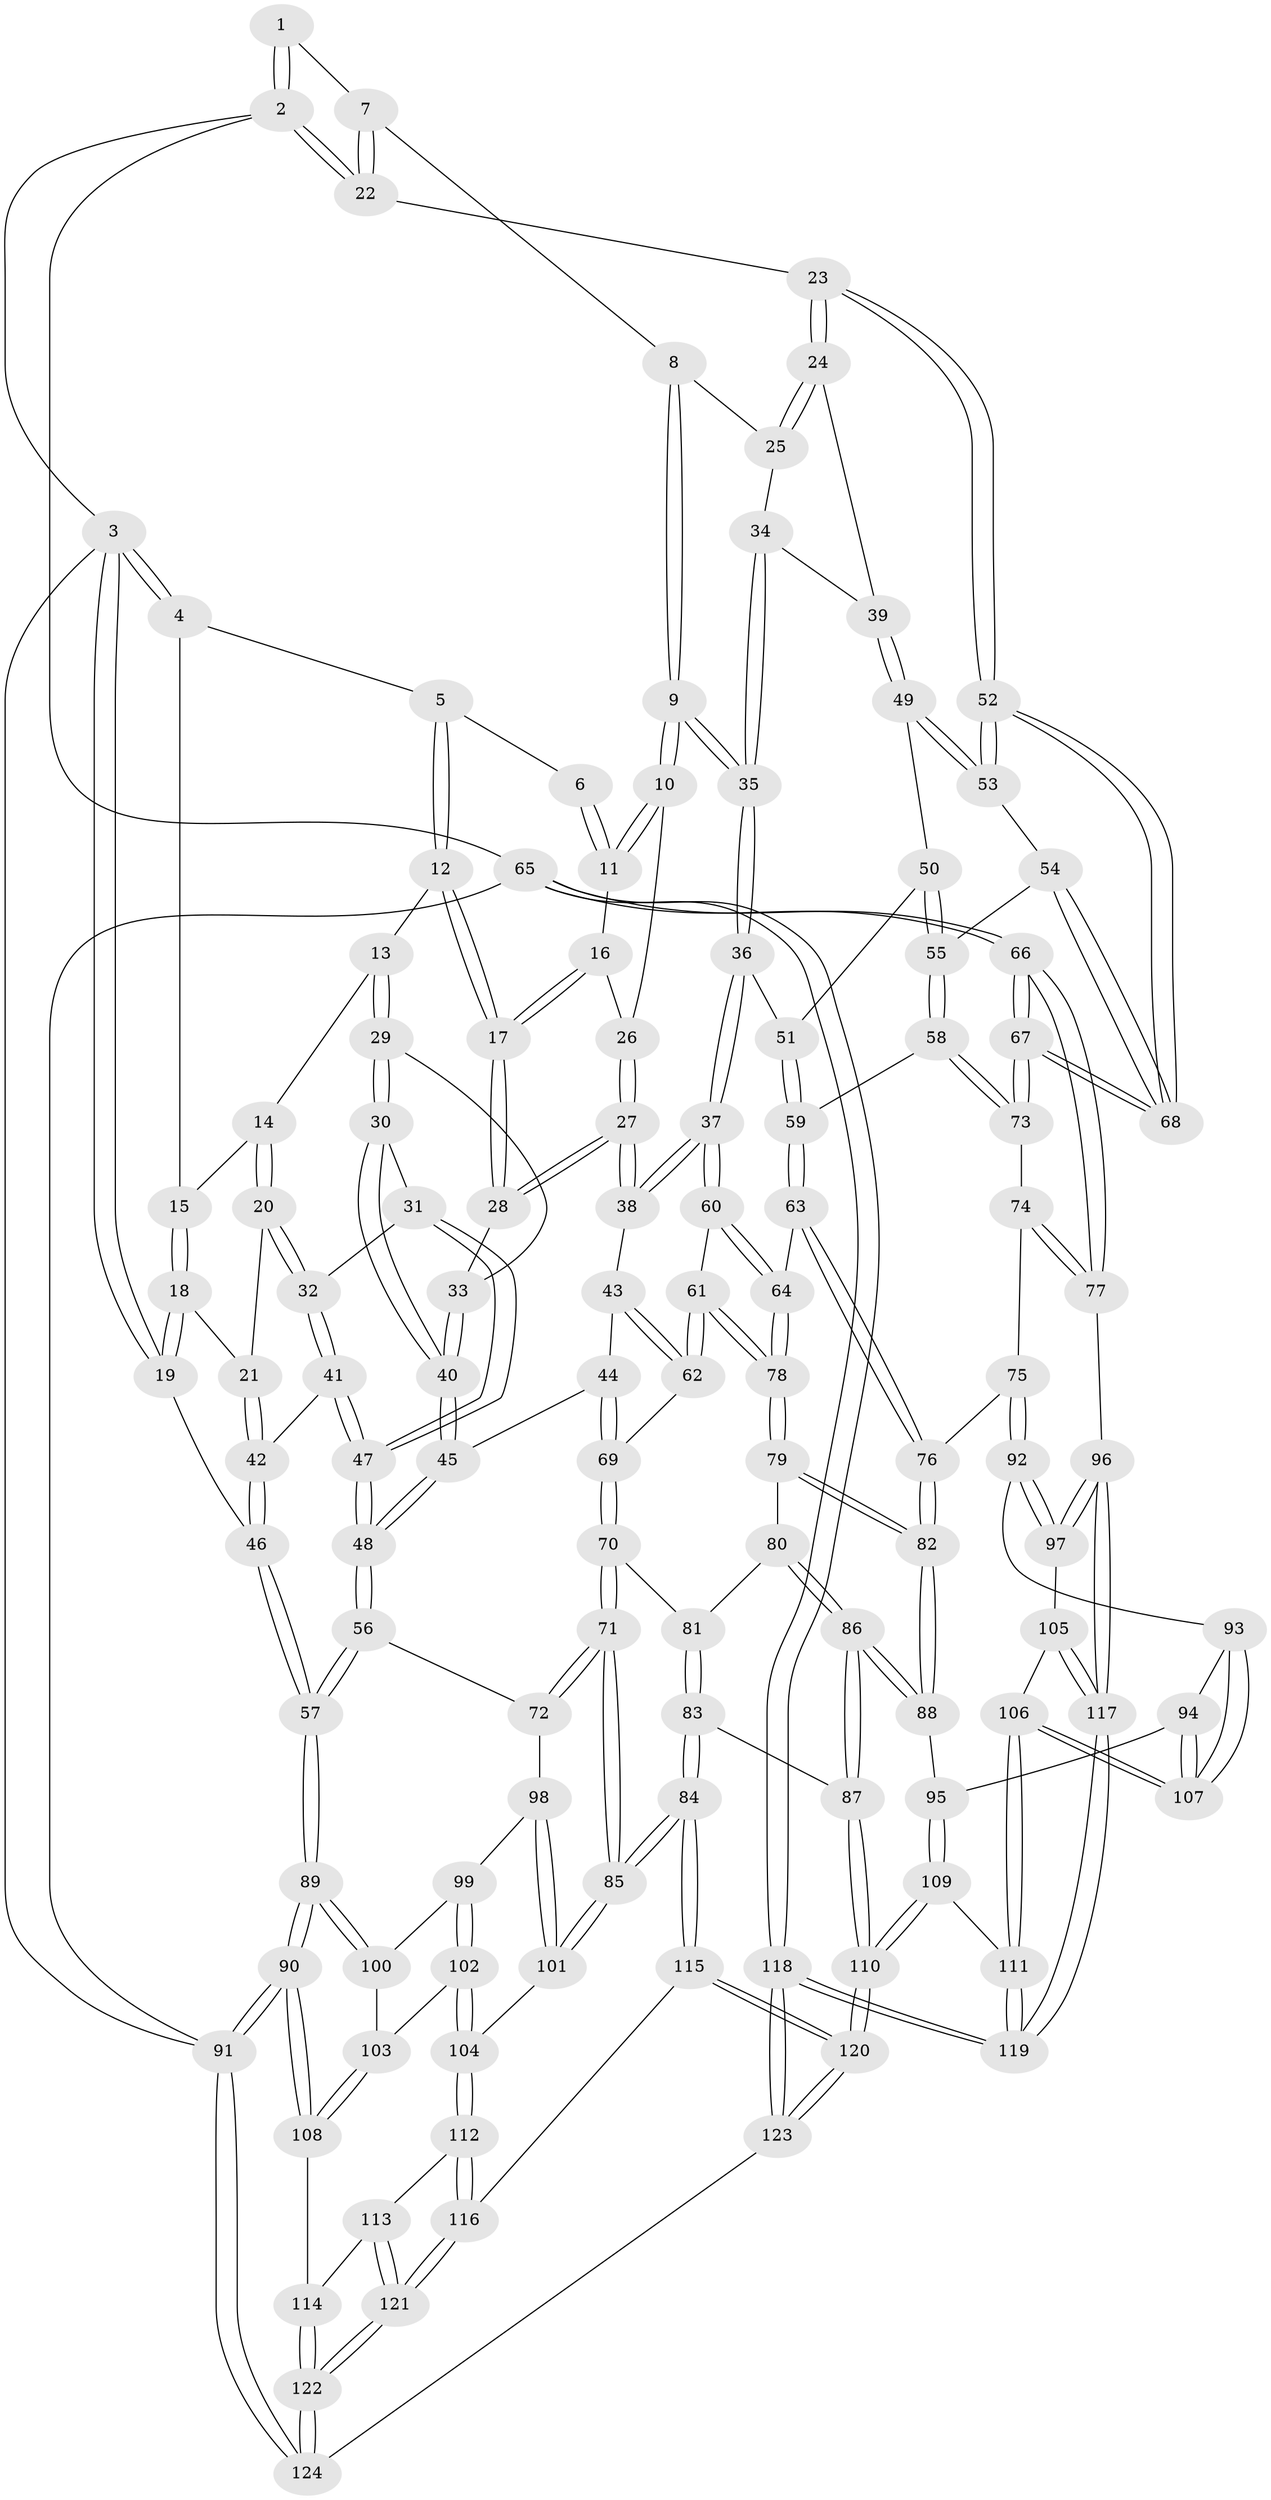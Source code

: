 // coarse degree distribution, {3: 0.16216216216216217, 7: 0.013513513513513514, 6: 0.10810810810810811, 4: 0.4864864864864865, 5: 0.22972972972972974}
// Generated by graph-tools (version 1.1) at 2025/24/03/03/25 07:24:36]
// undirected, 124 vertices, 307 edges
graph export_dot {
graph [start="1"]
  node [color=gray90,style=filled];
  1 [pos="+0.729189085514075+0"];
  2 [pos="+1+0"];
  3 [pos="+0+0"];
  4 [pos="+0+0"];
  5 [pos="+0.23900914409163382+0"];
  6 [pos="+0.6409834288778957+0"];
  7 [pos="+0.8222770481145186+0.08488626588894199"];
  8 [pos="+0.8189696060122807+0.08813047522836229"];
  9 [pos="+0.6641638610795136+0.1441037061624468"];
  10 [pos="+0.6421797239523533+0.11079079094357096"];
  11 [pos="+0.6206389949145197+0.008255614591761258"];
  12 [pos="+0.28583208883469535+0.02353635020049444"];
  13 [pos="+0.23185601123599736+0.08829735351077915"];
  14 [pos="+0.10760214412485367+0.11092152084280699"];
  15 [pos="+0.06326891987791058+0.04870516694726492"];
  16 [pos="+0.434248464671335+0.06382366531040512"];
  17 [pos="+0.32674710362042025+0.06444364493599325"];
  18 [pos="+0.014770653462898305+0.19659431925573434"];
  19 [pos="+0+0.23387897056907245"];
  20 [pos="+0.03987416759491714+0.19761093849916847"];
  21 [pos="+0.03160007585462796+0.19781507759531144"];
  22 [pos="+1+0"];
  23 [pos="+1+0"];
  24 [pos="+0.9184041979498977+0.19802802559177676"];
  25 [pos="+0.8645796232014136+0.1876396692402441"];
  26 [pos="+0.5178594634101017+0.143964907464079"];
  27 [pos="+0.4080641421192317+0.2152009923165532"];
  28 [pos="+0.38192434062450853+0.19257209145527487"];
  29 [pos="+0.19407990979479695+0.1857418132820223"];
  30 [pos="+0.17521576968839253+0.2191471843244572"];
  31 [pos="+0.15672766563294166+0.22642493230486013"];
  32 [pos="+0.1225757192082627+0.22780872530502927"];
  33 [pos="+0.31593273485023876+0.23255508294998217"];
  34 [pos="+0.798857483930406+0.21437338944760786"];
  35 [pos="+0.6757877620020043+0.22566158026274438"];
  36 [pos="+0.6656854108959722+0.27462309911632954"];
  37 [pos="+0.5726864280121226+0.34700209961914785"];
  38 [pos="+0.4468913748298576+0.30605211515257325"];
  39 [pos="+0.8867638482014826+0.2953662805856303"];
  40 [pos="+0.25396521602340244+0.29088709605105245"];
  41 [pos="+0.08588937923168846+0.3606567069922397"];
  42 [pos="+0.08512517802446155+0.3606942103513978"];
  43 [pos="+0.41388342536737677+0.3336677140605381"];
  44 [pos="+0.30133546050375337+0.39634875289123966"];
  45 [pos="+0.26973848198849504+0.3992677461624433"];
  46 [pos="+0+0.4188808831464043"];
  47 [pos="+0.1642540692357349+0.3943580198836973"];
  48 [pos="+0.21716310173116685+0.4403682535810094"];
  49 [pos="+0.8861085574293475+0.30898080383611176"];
  50 [pos="+0.8074566941860417+0.3288454543371273"];
  51 [pos="+0.7029724542221053+0.3029089226055479"];
  52 [pos="+1+0.2741495229653768"];
  53 [pos="+0.914781831417945+0.334148597105949"];
  54 [pos="+0.9080511987577804+0.4403468519998114"];
  55 [pos="+0.8499331590592217+0.4535569003886737"];
  56 [pos="+0.19293472265246658+0.5302665454263026"];
  57 [pos="+0+0.46551605495632886"];
  58 [pos="+0.845578776517409+0.4567561426539235"];
  59 [pos="+0.7643373567611411+0.45296245328036666"];
  60 [pos="+0.5724421617444271+0.41871637594920025"];
  61 [pos="+0.49876633070212456+0.5067806347414177"];
  62 [pos="+0.4327729652745471+0.5114897709356065"];
  63 [pos="+0.6891267781946396+0.5385008498938403"];
  64 [pos="+0.6732241904052305+0.5253403318594663"];
  65 [pos="+1+1"];
  66 [pos="+1+0.674680701177328"];
  67 [pos="+1+0.6691559192252381"];
  68 [pos="+1+0.5832477648690771"];
  69 [pos="+0.419237986343168+0.5159907962356932"];
  70 [pos="+0.37092966315295484+0.5798535175567124"];
  71 [pos="+0.24394733177026237+0.6047560282681589"];
  72 [pos="+0.20927143027306894+0.5831399428161474"];
  73 [pos="+0.8415864614412119+0.5046237115984276"];
  74 [pos="+0.8399480042213338+0.512559855725551"];
  75 [pos="+0.7544330274331359+0.6215925658289825"];
  76 [pos="+0.6981483148235379+0.5712818040433513"];
  77 [pos="+0.9979410648946792+0.7084120831142152"];
  78 [pos="+0.522438938106399+0.5818477174516977"];
  79 [pos="+0.5255886211341115+0.6054077113970391"];
  80 [pos="+0.409662547779174+0.6183586153278529"];
  81 [pos="+0.38042956594334354+0.589974340640816"];
  82 [pos="+0.5551475208975679+0.6599802699376105"];
  83 [pos="+0.36907010636443544+0.8018119664648974"];
  84 [pos="+0.3486662308644272+0.8084532767726558"];
  85 [pos="+0.31245464154102887+0.7726985372779507"];
  86 [pos="+0.44890541734789813+0.7405896090167094"];
  87 [pos="+0.3755199008213035+0.7998907436747383"];
  88 [pos="+0.545996848669228+0.7155424566636194"];
  89 [pos="+0+0.7013513078035261"];
  90 [pos="+0+0.7682018444256931"];
  91 [pos="+0+1"];
  92 [pos="+0.7663373836217027+0.6431943740472131"];
  93 [pos="+0.7627771729744712+0.6468614412708864"];
  94 [pos="+0.5910283519204642+0.7340331136760209"];
  95 [pos="+0.5537120830837301+0.7226928022281602"];
  96 [pos="+0.9860837854295075+0.7120496644997439"];
  97 [pos="+0.8728958760427645+0.7009088054122279"];
  98 [pos="+0.15369765816116016+0.635391192185817"];
  99 [pos="+0.1302262628513046+0.6516745375292894"];
  100 [pos="+0.06565500478914588+0.667194066141401"];
  101 [pos="+0.18807304331337757+0.7873813858925273"];
  102 [pos="+0.12456438979066696+0.7831100622352838"];
  103 [pos="+0.08715421558840021+0.774718085492185"];
  104 [pos="+0.1430849883938627+0.8089012493448002"];
  105 [pos="+0.7470248256980391+0.8353382493251941"];
  106 [pos="+0.6981750624344965+0.8431647416837961"];
  107 [pos="+0.6783756009254288+0.7991295491206997"];
  108 [pos="+0+0.7973831009898606"];
  109 [pos="+0.5597954649882129+0.9027503883924928"];
  110 [pos="+0.5496967496357417+0.9113675725416858"];
  111 [pos="+0.6760738508004976+0.8835007209209719"];
  112 [pos="+0.14043149601308022+0.8209006917263213"];
  113 [pos="+0.10743496041499628+0.8780509110739517"];
  114 [pos="+0+0.8598089919930243"];
  115 [pos="+0.33082906219169245+0.8666728254262644"];
  116 [pos="+0.27911641310808505+0.8994655841026147"];
  117 [pos="+0.8626628137966098+0.9228526164487383"];
  118 [pos="+0.8540903066342989+1"];
  119 [pos="+0.8533605330067346+1"];
  120 [pos="+0.4812030693397944+1"];
  121 [pos="+0.17573976722266824+0.9992357924571097"];
  122 [pos="+0.1464625933140514+1"];
  123 [pos="+0.48782286492467153+1"];
  124 [pos="+0.13767114120218524+1"];
  1 -- 2;
  1 -- 2;
  1 -- 7;
  2 -- 3;
  2 -- 22;
  2 -- 22;
  2 -- 65;
  3 -- 4;
  3 -- 4;
  3 -- 19;
  3 -- 19;
  3 -- 91;
  4 -- 5;
  4 -- 15;
  5 -- 6;
  5 -- 12;
  5 -- 12;
  6 -- 11;
  6 -- 11;
  7 -- 8;
  7 -- 22;
  7 -- 22;
  8 -- 9;
  8 -- 9;
  8 -- 25;
  9 -- 10;
  9 -- 10;
  9 -- 35;
  9 -- 35;
  10 -- 11;
  10 -- 11;
  10 -- 26;
  11 -- 16;
  12 -- 13;
  12 -- 17;
  12 -- 17;
  13 -- 14;
  13 -- 29;
  13 -- 29;
  14 -- 15;
  14 -- 20;
  14 -- 20;
  15 -- 18;
  15 -- 18;
  16 -- 17;
  16 -- 17;
  16 -- 26;
  17 -- 28;
  17 -- 28;
  18 -- 19;
  18 -- 19;
  18 -- 21;
  19 -- 46;
  20 -- 21;
  20 -- 32;
  20 -- 32;
  21 -- 42;
  21 -- 42;
  22 -- 23;
  23 -- 24;
  23 -- 24;
  23 -- 52;
  23 -- 52;
  24 -- 25;
  24 -- 25;
  24 -- 39;
  25 -- 34;
  26 -- 27;
  26 -- 27;
  27 -- 28;
  27 -- 28;
  27 -- 38;
  27 -- 38;
  28 -- 33;
  29 -- 30;
  29 -- 30;
  29 -- 33;
  30 -- 31;
  30 -- 40;
  30 -- 40;
  31 -- 32;
  31 -- 47;
  31 -- 47;
  32 -- 41;
  32 -- 41;
  33 -- 40;
  33 -- 40;
  34 -- 35;
  34 -- 35;
  34 -- 39;
  35 -- 36;
  35 -- 36;
  36 -- 37;
  36 -- 37;
  36 -- 51;
  37 -- 38;
  37 -- 38;
  37 -- 60;
  37 -- 60;
  38 -- 43;
  39 -- 49;
  39 -- 49;
  40 -- 45;
  40 -- 45;
  41 -- 42;
  41 -- 47;
  41 -- 47;
  42 -- 46;
  42 -- 46;
  43 -- 44;
  43 -- 62;
  43 -- 62;
  44 -- 45;
  44 -- 69;
  44 -- 69;
  45 -- 48;
  45 -- 48;
  46 -- 57;
  46 -- 57;
  47 -- 48;
  47 -- 48;
  48 -- 56;
  48 -- 56;
  49 -- 50;
  49 -- 53;
  49 -- 53;
  50 -- 51;
  50 -- 55;
  50 -- 55;
  51 -- 59;
  51 -- 59;
  52 -- 53;
  52 -- 53;
  52 -- 68;
  52 -- 68;
  53 -- 54;
  54 -- 55;
  54 -- 68;
  54 -- 68;
  55 -- 58;
  55 -- 58;
  56 -- 57;
  56 -- 57;
  56 -- 72;
  57 -- 89;
  57 -- 89;
  58 -- 59;
  58 -- 73;
  58 -- 73;
  59 -- 63;
  59 -- 63;
  60 -- 61;
  60 -- 64;
  60 -- 64;
  61 -- 62;
  61 -- 62;
  61 -- 78;
  61 -- 78;
  62 -- 69;
  63 -- 64;
  63 -- 76;
  63 -- 76;
  64 -- 78;
  64 -- 78;
  65 -- 66;
  65 -- 66;
  65 -- 118;
  65 -- 118;
  65 -- 91;
  66 -- 67;
  66 -- 67;
  66 -- 77;
  66 -- 77;
  67 -- 68;
  67 -- 68;
  67 -- 73;
  67 -- 73;
  69 -- 70;
  69 -- 70;
  70 -- 71;
  70 -- 71;
  70 -- 81;
  71 -- 72;
  71 -- 72;
  71 -- 85;
  71 -- 85;
  72 -- 98;
  73 -- 74;
  74 -- 75;
  74 -- 77;
  74 -- 77;
  75 -- 76;
  75 -- 92;
  75 -- 92;
  76 -- 82;
  76 -- 82;
  77 -- 96;
  78 -- 79;
  78 -- 79;
  79 -- 80;
  79 -- 82;
  79 -- 82;
  80 -- 81;
  80 -- 86;
  80 -- 86;
  81 -- 83;
  81 -- 83;
  82 -- 88;
  82 -- 88;
  83 -- 84;
  83 -- 84;
  83 -- 87;
  84 -- 85;
  84 -- 85;
  84 -- 115;
  84 -- 115;
  85 -- 101;
  85 -- 101;
  86 -- 87;
  86 -- 87;
  86 -- 88;
  86 -- 88;
  87 -- 110;
  87 -- 110;
  88 -- 95;
  89 -- 90;
  89 -- 90;
  89 -- 100;
  89 -- 100;
  90 -- 91;
  90 -- 91;
  90 -- 108;
  90 -- 108;
  91 -- 124;
  91 -- 124;
  92 -- 93;
  92 -- 97;
  92 -- 97;
  93 -- 94;
  93 -- 107;
  93 -- 107;
  94 -- 95;
  94 -- 107;
  94 -- 107;
  95 -- 109;
  95 -- 109;
  96 -- 97;
  96 -- 97;
  96 -- 117;
  96 -- 117;
  97 -- 105;
  98 -- 99;
  98 -- 101;
  98 -- 101;
  99 -- 100;
  99 -- 102;
  99 -- 102;
  100 -- 103;
  101 -- 104;
  102 -- 103;
  102 -- 104;
  102 -- 104;
  103 -- 108;
  103 -- 108;
  104 -- 112;
  104 -- 112;
  105 -- 106;
  105 -- 117;
  105 -- 117;
  106 -- 107;
  106 -- 107;
  106 -- 111;
  106 -- 111;
  108 -- 114;
  109 -- 110;
  109 -- 110;
  109 -- 111;
  110 -- 120;
  110 -- 120;
  111 -- 119;
  111 -- 119;
  112 -- 113;
  112 -- 116;
  112 -- 116;
  113 -- 114;
  113 -- 121;
  113 -- 121;
  114 -- 122;
  114 -- 122;
  115 -- 116;
  115 -- 120;
  115 -- 120;
  116 -- 121;
  116 -- 121;
  117 -- 119;
  117 -- 119;
  118 -- 119;
  118 -- 119;
  118 -- 123;
  118 -- 123;
  120 -- 123;
  120 -- 123;
  121 -- 122;
  121 -- 122;
  122 -- 124;
  122 -- 124;
  123 -- 124;
}
